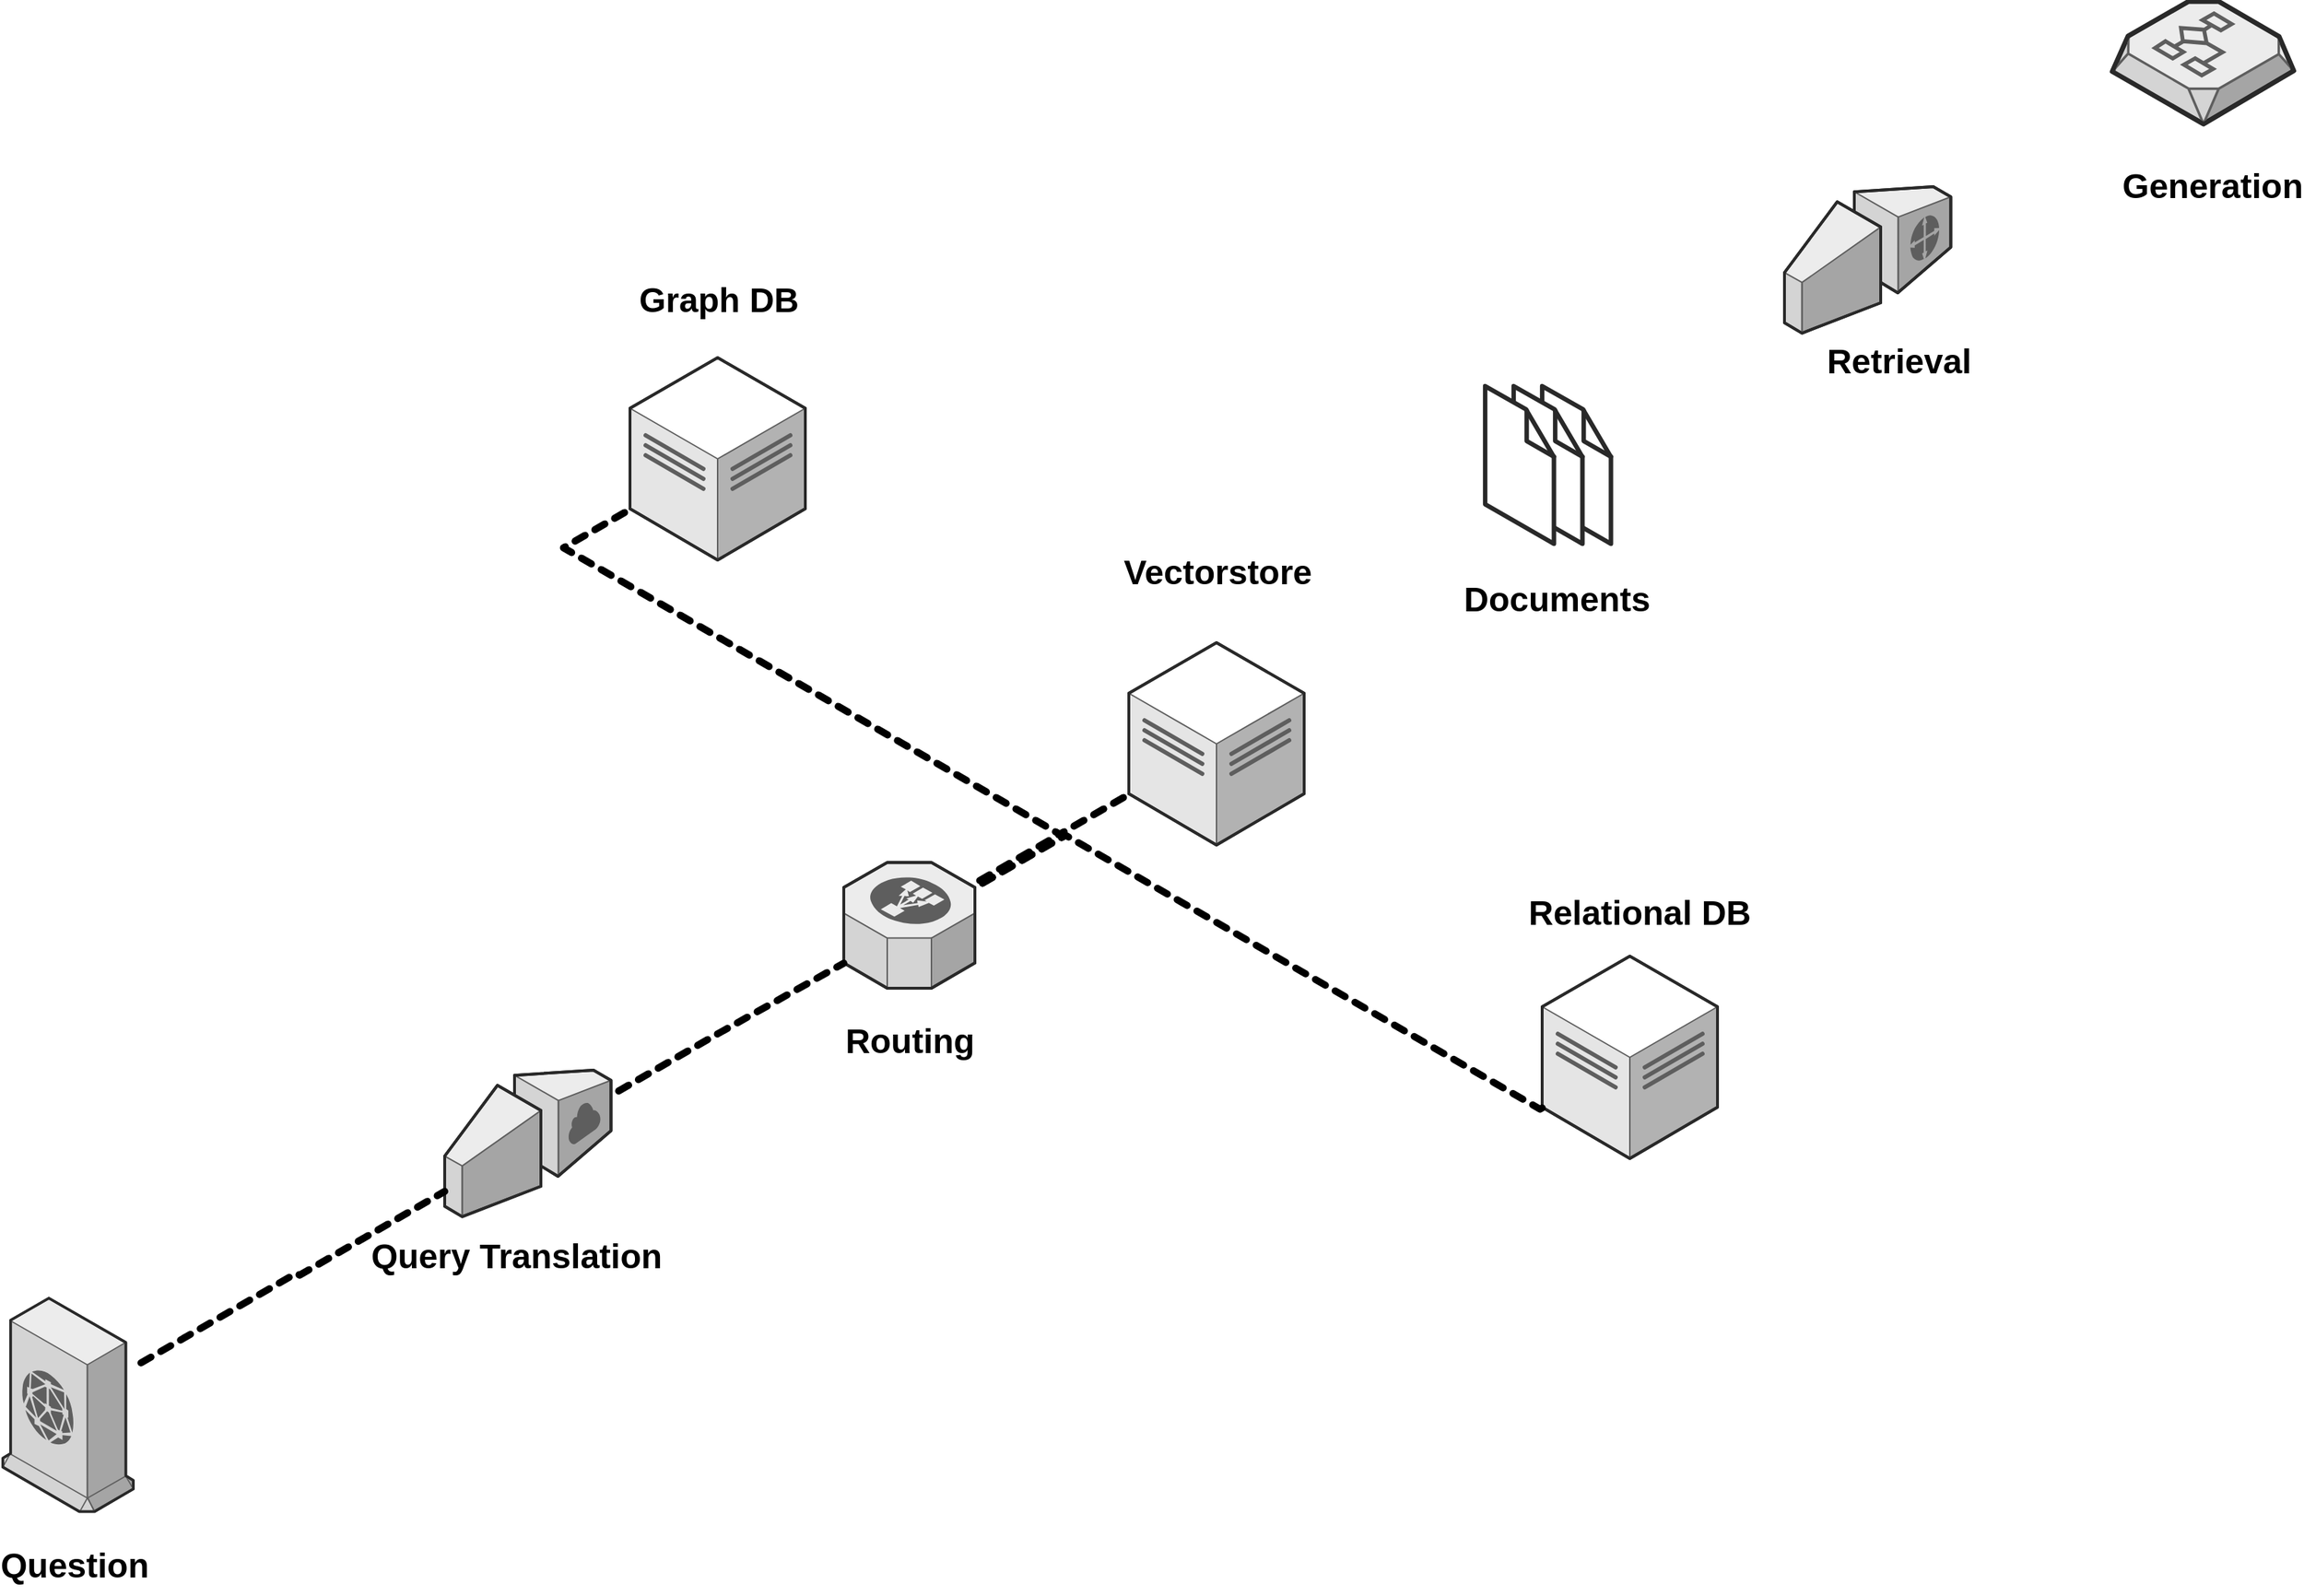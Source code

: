 <mxfile version="26.2.10">
  <diagram name="Page-1" id="aaaa8250-4180-3840-79b5-4cada1eebb92">
    <mxGraphModel dx="3038" dy="2282" grid="1" gridSize="10" guides="1" tooltips="1" connect="1" arrows="1" fold="1" page="1" pageScale="1" pageWidth="850" pageHeight="1100" background="light-dark(#FFFFFF,#333333)" math="0" shadow="0">
      <root>
        <mxCell id="0" />
        <mxCell id="1" parent="0" />
        <mxCell id="FHvhdD4eV2q8mIjca2SJ-8" value="" style="verticalLabelPosition=bottom;html=1;verticalAlign=top;strokeWidth=1;align=center;outlineConnect=0;dashed=0;outlineConnect=0;shape=mxgraph.aws3d.dataCenter;strokeColor=#5E5E5E;aspect=fixed;" vertex="1" parent="1">
          <mxGeometry x="900" y="520" width="123" height="142" as="geometry" />
        </mxCell>
        <mxCell id="FHvhdD4eV2q8mIjca2SJ-9" value="" style="verticalLabelPosition=bottom;html=1;verticalAlign=top;strokeWidth=1;align=center;outlineConnect=0;dashed=0;outlineConnect=0;shape=mxgraph.aws3d.dataCenter;strokeColor=#5E5E5E;aspect=fixed;" vertex="1" parent="1">
          <mxGeometry x="610" y="300" width="123" height="142" as="geometry" />
        </mxCell>
        <mxCell id="FHvhdD4eV2q8mIjca2SJ-10" value="" style="verticalLabelPosition=bottom;html=1;verticalAlign=top;strokeWidth=1;align=center;outlineConnect=0;dashed=0;outlineConnect=0;shape=mxgraph.aws3d.dataCenter;strokeColor=#5E5E5E;aspect=fixed;" vertex="1" parent="1">
          <mxGeometry x="260" y="100" width="123" height="142" as="geometry" />
        </mxCell>
        <mxCell id="FHvhdD4eV2q8mIjca2SJ-19" value="" style="group" vertex="1" connectable="0" parent="1">
          <mxGeometry x="830" y="340" width="88.25" height="114.3" as="geometry" />
        </mxCell>
        <mxCell id="FHvhdD4eV2q8mIjca2SJ-15" value="" style="verticalLabelPosition=bottom;html=1;verticalAlign=top;strokeWidth=1;align=center;outlineConnect=0;dashed=0;outlineConnect=0;shape=mxgraph.aws3d.file;aspect=fixed;strokeColor=#292929;" vertex="1" parent="FHvhdD4eV2q8mIjca2SJ-19">
          <mxGeometry x="70" y="-220" width="48.25" height="110.6" as="geometry" />
        </mxCell>
        <mxCell id="FHvhdD4eV2q8mIjca2SJ-16" value="" style="verticalLabelPosition=bottom;html=1;verticalAlign=top;strokeWidth=1;align=center;outlineConnect=0;dashed=0;outlineConnect=0;shape=mxgraph.aws3d.file;aspect=fixed;strokeColor=#292929;" vertex="1" parent="FHvhdD4eV2q8mIjca2SJ-19">
          <mxGeometry x="50" y="-220" width="48.25" height="110.6" as="geometry" />
        </mxCell>
        <mxCell id="FHvhdD4eV2q8mIjca2SJ-21" value="" style="verticalLabelPosition=bottom;html=1;verticalAlign=top;strokeWidth=1;align=center;outlineConnect=0;dashed=0;outlineConnect=0;shape=mxgraph.aws3d.decider;fillColor=#ECECEC;strokeColor=#5E5E5E;aspect=fixed;" vertex="1" parent="1">
          <mxGeometry x="1300" y="-150" width="127.28" height="86" as="geometry" />
        </mxCell>
        <mxCell id="FHvhdD4eV2q8mIjca2SJ-22" value="" style="verticalLabelPosition=bottom;html=1;verticalAlign=top;strokeWidth=1;align=center;outlineConnect=0;dashed=0;outlineConnect=0;shape=mxgraph.aws3d.customerGateway;fillColor=#ECECEC;strokeColor=#5E5E5E;aspect=fixed;" vertex="1" parent="1">
          <mxGeometry x="1070" y="-20" width="116.7" height="102.8" as="geometry" />
        </mxCell>
        <mxCell id="FHvhdD4eV2q8mIjca2SJ-23" value="" style="verticalLabelPosition=bottom;html=1;verticalAlign=top;strokeWidth=1;align=center;outlineConnect=0;dashed=0;outlineConnect=0;shape=mxgraph.aws3d.cloudfront;fillColor=#ECECEC;strokeColor=#5E5E5E;aspect=fixed;" vertex="1" parent="1">
          <mxGeometry x="-180" y="760" width="91.57" height="149.8" as="geometry" />
        </mxCell>
        <mxCell id="FHvhdD4eV2q8mIjca2SJ-24" value="" style="verticalLabelPosition=bottom;html=1;verticalAlign=top;strokeWidth=1;align=center;outlineConnect=0;dashed=0;outlineConnect=0;shape=mxgraph.aws3d.elasticLoadBalancing;fillColor=#ECECEC;strokeColor=#5E5E5E;aspect=fixed;" vertex="1" parent="1">
          <mxGeometry x="410" y="454.3" width="92" height="88.17" as="geometry" />
        </mxCell>
        <mxCell id="FHvhdD4eV2q8mIjca2SJ-25" value="" style="verticalLabelPosition=bottom;html=1;verticalAlign=top;strokeWidth=1;align=center;outlineConnect=0;dashed=0;outlineConnect=0;shape=mxgraph.aws3d.internetGateway;fillColor=#ECECEC;strokeColor=#5E5E5E;aspect=fixed;" vertex="1" parent="1">
          <mxGeometry x="130" y="600" width="116.7" height="102.8" as="geometry" />
        </mxCell>
        <mxCell id="FHvhdD4eV2q8mIjca2SJ-28" value="Relational DB" style="text;strokeColor=none;fillColor=none;html=1;fontSize=24;fontStyle=1;verticalAlign=middle;align=center;" vertex="1" parent="1">
          <mxGeometry x="918.25" y="470" width="100" height="40" as="geometry" />
        </mxCell>
        <mxCell id="FHvhdD4eV2q8mIjca2SJ-29" value="Vectorstore" style="text;strokeColor=none;fillColor=none;html=1;fontSize=24;fontStyle=1;verticalAlign=middle;align=center;" vertex="1" parent="1">
          <mxGeometry x="621.5" y="230.6" width="100" height="40" as="geometry" />
        </mxCell>
        <mxCell id="FHvhdD4eV2q8mIjca2SJ-32" value="Graph DB" style="text;strokeColor=none;fillColor=none;html=1;fontSize=24;fontStyle=1;verticalAlign=middle;align=center;" vertex="1" parent="1">
          <mxGeometry x="271.5" y="40" width="100" height="40" as="geometry" />
        </mxCell>
        <mxCell id="FHvhdD4eV2q8mIjca2SJ-35" value="Routing" style="text;strokeColor=none;fillColor=none;html=1;fontSize=24;fontStyle=1;verticalAlign=middle;align=center;" vertex="1" parent="1">
          <mxGeometry x="406" y="560" width="100" height="40" as="geometry" />
        </mxCell>
        <mxCell id="FHvhdD4eV2q8mIjca2SJ-36" value="Query Translation" style="text;strokeColor=none;fillColor=none;html=1;fontSize=24;fontStyle=1;verticalAlign=middle;align=center;" vertex="1" parent="1">
          <mxGeometry x="130" y="710.8" width="100" height="40" as="geometry" />
        </mxCell>
        <mxCell id="FHvhdD4eV2q8mIjca2SJ-37" value="Question" style="text;strokeColor=none;fillColor=none;html=1;fontSize=24;fontStyle=1;verticalAlign=middle;align=center;" vertex="1" parent="1">
          <mxGeometry x="-180" y="927.8" width="100" height="40" as="geometry" />
        </mxCell>
        <mxCell id="FHvhdD4eV2q8mIjca2SJ-38" value="Documents" style="text;strokeColor=none;fillColor=none;html=1;fontSize=24;fontStyle=1;verticalAlign=middle;align=center;" vertex="1" parent="1">
          <mxGeometry x="860" y="250" width="100" height="40" as="geometry" />
        </mxCell>
        <mxCell id="FHvhdD4eV2q8mIjca2SJ-39" value="Retrieval" style="text;strokeColor=none;fillColor=none;html=1;fontSize=24;fontStyle=1;verticalAlign=middle;align=center;" vertex="1" parent="1">
          <mxGeometry x="1100" y="82.8" width="100" height="40" as="geometry" />
        </mxCell>
        <mxCell id="FHvhdD4eV2q8mIjca2SJ-40" value="Generation" style="text;strokeColor=none;fillColor=none;html=1;fontSize=24;fontStyle=1;verticalAlign=middle;align=center;" vertex="1" parent="1">
          <mxGeometry x="1320" y="-40" width="100" height="40" as="geometry" />
        </mxCell>
        <mxCell id="FHvhdD4eV2q8mIjca2SJ-17" value="" style="verticalLabelPosition=bottom;html=1;verticalAlign=top;strokeWidth=1;align=center;outlineConnect=0;dashed=0;outlineConnect=0;shape=mxgraph.aws3d.file;aspect=fixed;strokeColor=#292929;" vertex="1" parent="1">
          <mxGeometry x="860" y="120" width="48.25" height="110.6" as="geometry" />
        </mxCell>
        <mxCell id="FHvhdD4eV2q8mIjca2SJ-44" value="" style="edgeStyle=isometricEdgeStyle;endArrow=none;html=1;rounded=0;flowAnimation=1;strokeWidth=5;flowAnimationTimingFunction=linear;flowAnimationDuration=300;fixDash=0;flowAnimationDirection=normal;noJump=0;sourcePerimeterSpacing=0;jumpStyle=none;shadow=0;curved=0;strokeColor=default;orthogonalLoop=0;orthogonal=0;enumerate=0;enumerateValue=9;linejoin=round;linecap=round;" edge="1" parent="1" source="FHvhdD4eV2q8mIjca2SJ-23" target="FHvhdD4eV2q8mIjca2SJ-25">
          <mxGeometry width="50" height="100" relative="1" as="geometry">
            <mxPoint x="420" y="520" as="sourcePoint" />
            <mxPoint x="470" y="420" as="targetPoint" />
          </mxGeometry>
        </mxCell>
        <mxCell id="FHvhdD4eV2q8mIjca2SJ-45" value="" style="edgeStyle=isometricEdgeStyle;endArrow=none;html=1;rounded=0;flowAnimation=1;strokeWidth=5;flowAnimationTimingFunction=linear;flowAnimationDuration=300;fixDash=0;flowAnimationDirection=normal;noJump=0;sourcePerimeterSpacing=0;jumpStyle=none;shadow=0;curved=0;strokeColor=default;orthogonalLoop=0;orthogonal=0;enumerate=0;enumerateValue=9;linejoin=round;linecap=round;" edge="1" parent="1" source="FHvhdD4eV2q8mIjca2SJ-25" target="FHvhdD4eV2q8mIjca2SJ-24">
          <mxGeometry width="50" height="100" relative="1" as="geometry">
            <mxPoint x="-78" y="818" as="sourcePoint" />
            <mxPoint x="140" y="695" as="targetPoint" />
          </mxGeometry>
        </mxCell>
        <mxCell id="FHvhdD4eV2q8mIjca2SJ-46" value="" style="edgeStyle=isometricEdgeStyle;endArrow=none;html=1;rounded=0;flowAnimation=1;strokeWidth=5;flowAnimationTimingFunction=linear;flowAnimationDuration=300;fixDash=0;flowAnimationDirection=normal;noJump=0;sourcePerimeterSpacing=0;jumpStyle=none;shadow=0;curved=0;strokeColor=default;orthogonalLoop=0;orthogonal=0;enumerate=0;enumerateValue=9;linejoin=round;linecap=round;" edge="1" parent="1" source="FHvhdD4eV2q8mIjca2SJ-24" target="FHvhdD4eV2q8mIjca2SJ-10">
          <mxGeometry width="50" height="100" relative="1" as="geometry">
            <mxPoint x="97" y="437.5" as="sourcePoint" />
            <mxPoint x="260" y="344.5" as="targetPoint" />
          </mxGeometry>
        </mxCell>
        <mxCell id="FHvhdD4eV2q8mIjca2SJ-47" value="" style="edgeStyle=isometricEdgeStyle;endArrow=none;html=1;rounded=0;flowAnimation=1;strokeWidth=5;flowAnimationTimingFunction=linear;flowAnimationDuration=300;fixDash=0;flowAnimationDirection=normal;noJump=0;sourcePerimeterSpacing=0;jumpStyle=none;shadow=0;curved=0;strokeColor=default;orthogonalLoop=0;orthogonal=0;enumerate=0;enumerateValue=9;linejoin=round;linecap=round;" edge="1" parent="1" source="FHvhdD4eV2q8mIjca2SJ-24" target="FHvhdD4eV2q8mIjca2SJ-9">
          <mxGeometry width="50" height="100" relative="1" as="geometry">
            <mxPoint x="512" y="482" as="sourcePoint" />
            <mxPoint x="270" y="217" as="targetPoint" />
          </mxGeometry>
        </mxCell>
        <mxCell id="FHvhdD4eV2q8mIjca2SJ-48" value="" style="edgeStyle=isometricEdgeStyle;endArrow=none;html=1;rounded=0;flowAnimation=1;strokeWidth=5;flowAnimationTimingFunction=linear;flowAnimationDuration=300;fixDash=0;flowAnimationDirection=normal;noJump=0;sourcePerimeterSpacing=0;jumpStyle=none;shadow=0;curved=0;strokeColor=default;orthogonalLoop=0;orthogonal=0;enumerate=0;enumerateValue=9;linejoin=round;linecap=round;" edge="1" parent="1" target="FHvhdD4eV2q8mIjca2SJ-8">
          <mxGeometry width="50" height="100" relative="1" as="geometry">
            <mxPoint x="500" y="470" as="sourcePoint" />
            <mxPoint x="620" y="417" as="targetPoint" />
          </mxGeometry>
        </mxCell>
      </root>
    </mxGraphModel>
  </diagram>
</mxfile>
